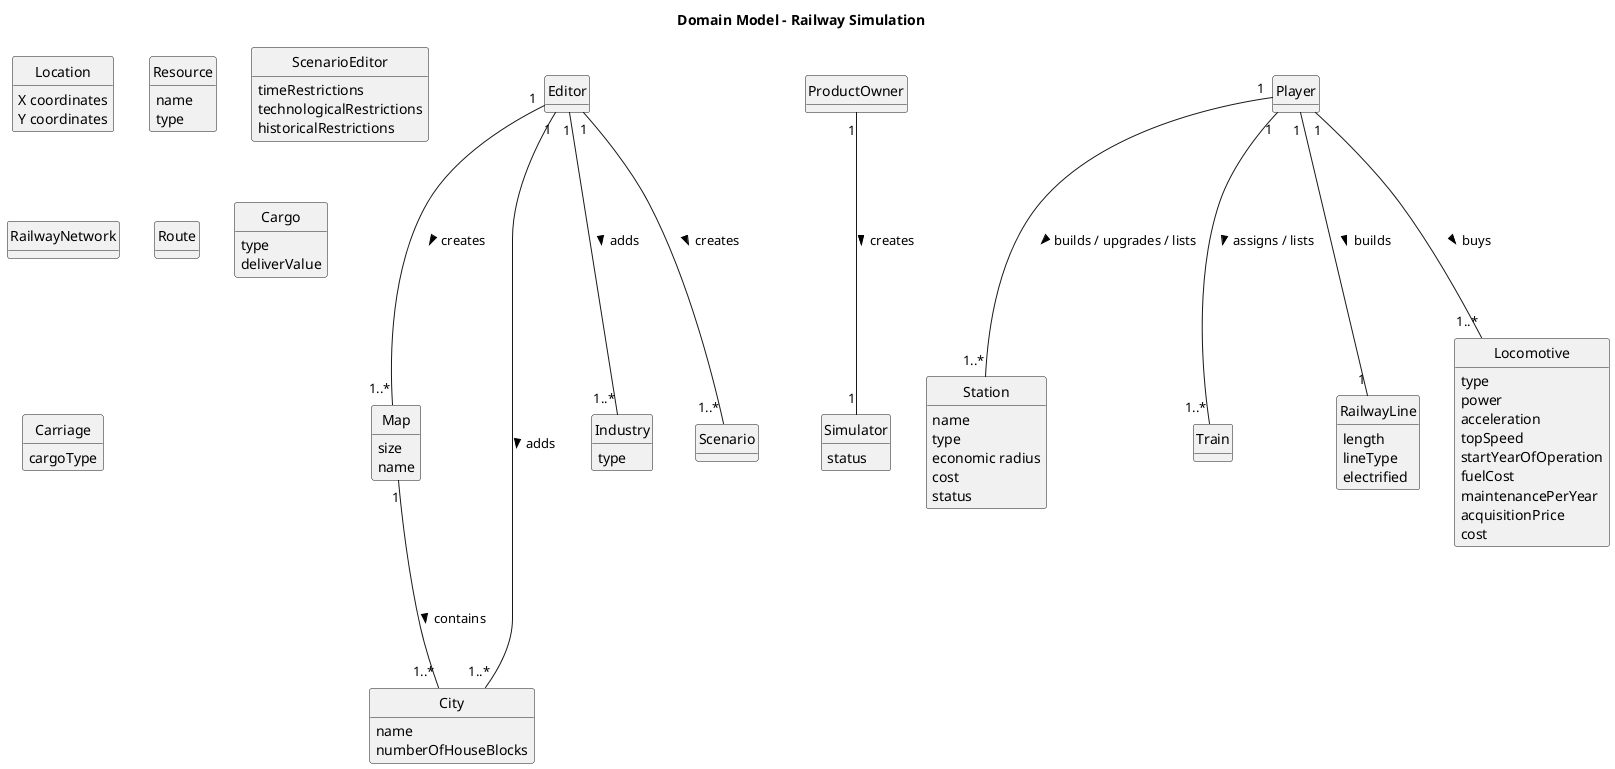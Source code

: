 @startuml

skinparam monochrome true
skinparam packageStyle rectangle
skinparam shadowing false
skinparam classAttributeIconSize 0
hide circle
hide methods

title Domain Model - Railway Simulation

class Map {
size
name
}

class City {
   name
   numberOfHouseBlocks
}

class Location{
X coordinates
Y coordinates
}

class Industry{
type
}

class Resource{
name
type
}

class ScenarioEditor{
    timeRestrictions
    technologicalRestrictions
    historicalRestrictions
}

class Scenario{

}

class ProductOwner{

}

class Editor{

}

class Player{

}

class Simulator{
status
}

class RailwayNetwork{

}

class Station{
name
type
economic radius
cost
status
}

class Train{

}

class Route{

}

class Cargo{
type
deliverValue
}

class RailwayLine{
length
lineType
electrified
}

class Locomotive{
type
power
acceleration
topSpeed
startYearOfOperation
fuelCost
maintenancePerYear
acquisitionPrice
cost
}

class Carriage{
cargoType
}


Editor "1" --- "1..*" Map : creates >
Editor "1" --- "1..*" Scenario: creates >
Editor "1" --- "1..*" Industry : adds >
Editor "1" --- "1..*" City : adds >
Player "1" --- "1..*" Station : builds / upgrades / lists >
Player "1" --- "1" RailwayLine : builds >
Player "1" --- "1..*" Locomotive : buys >
Player "1" --- "1..*" Train : assigns / lists >
ProductOwner "1" --- "1" Simulator : creates >
Map "1" --- "1..*" City : contains >



@enduml